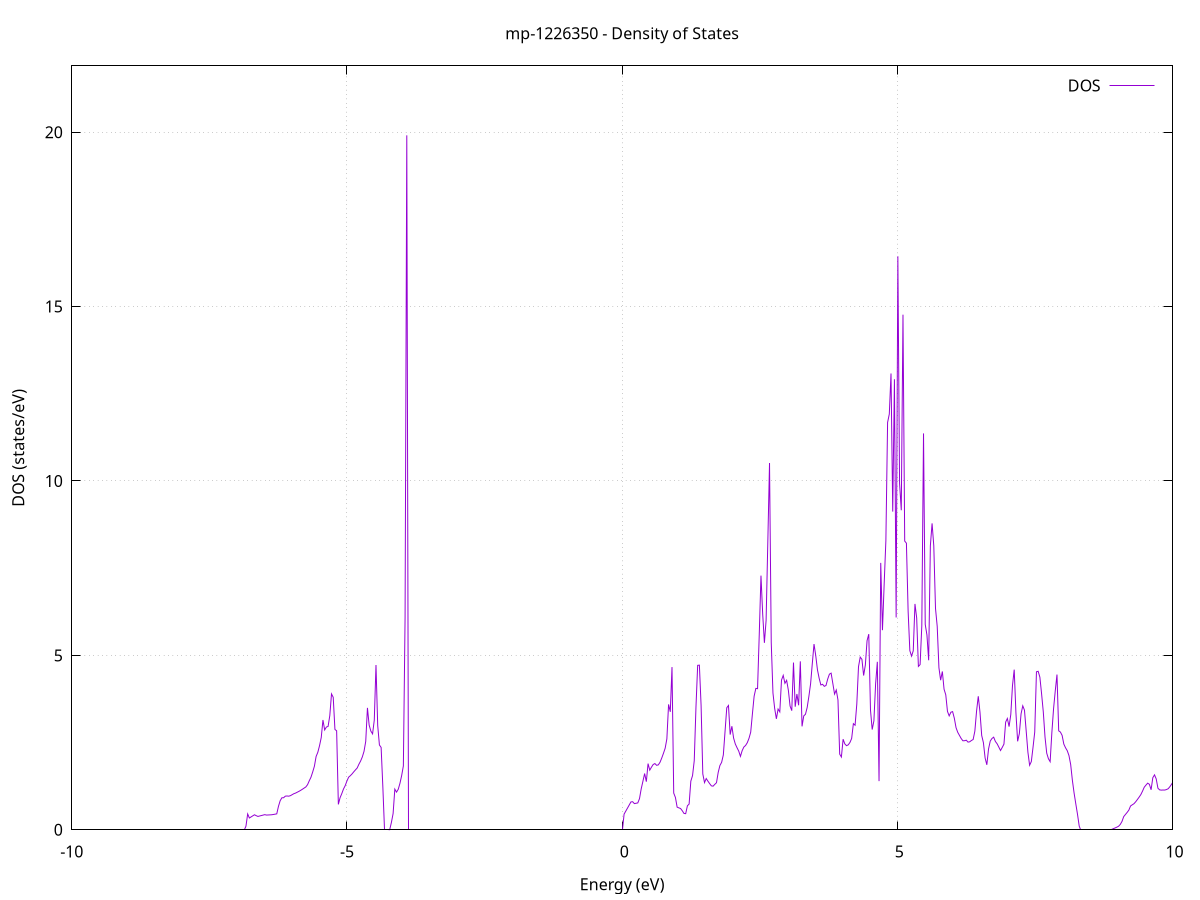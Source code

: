 set title 'mp-1226350 - Density of States'
set xlabel 'Energy (eV)'
set ylabel 'DOS (states/eV)'
set grid
set xrange [-10:10]
set yrange [0:21.901]
set xzeroaxis lt -1
set terminal png size 800,600
set output 'mp-1226350_dos_gnuplot.png'
plot '-' using 1:2 with lines title 'DOS'
-40.847400 0.000000
-40.816400 0.000000
-40.785300 0.000000
-40.754200 0.000000
-40.723100 0.000000
-40.692000 0.000000
-40.660900 0.000000
-40.629800 0.000000
-40.598700 0.000000
-40.567600 0.000000
-40.536600 0.000000
-40.505500 0.000000
-40.474400 0.000000
-40.443300 0.000000
-40.412200 0.000000
-40.381100 0.000000
-40.350000 0.000000
-40.318900 0.000000
-40.287800 0.000000
-40.256700 0.000000
-40.225700 0.000000
-40.194600 0.000000
-40.163500 0.000000
-40.132400 0.000000
-40.101300 0.000000
-40.070200 0.000000
-40.039100 0.000000
-40.008000 0.000000
-39.976900 0.000000
-39.945800 0.000000
-39.914800 0.000000
-39.883700 0.000000
-39.852600 0.000000
-39.821500 0.000000
-39.790400 0.000000
-39.759300 0.000000
-39.728200 0.000000
-39.697100 0.000000
-39.666000 0.000000
-39.635000 0.000000
-39.603900 0.000000
-39.572800 0.000000
-39.541700 0.000000
-39.510600 0.000000
-39.479500 0.000000
-39.448400 0.000000
-39.417300 0.000000
-39.386200 0.000000
-39.355100 0.000000
-39.324100 0.000000
-39.293000 0.000000
-39.261900 0.000000
-39.230800 0.000000
-39.199700 0.000000
-39.168600 0.000000
-39.137500 0.000000
-39.106400 0.000000
-39.075300 0.000000
-39.044300 0.000000
-39.013200 0.000000
-38.982100 0.000000
-38.951000 0.000000
-38.919900 0.000000
-38.888800 0.000000
-38.857700 0.000000
-38.826600 0.000000
-38.795500 0.000000
-38.764400 0.000000
-38.733400 0.000000
-38.702300 0.000000
-38.671200 0.000000
-38.640100 0.000000
-38.609000 0.000000
-38.577900 0.000000
-38.546800 0.000000
-38.515700 0.000000
-38.484600 0.000000
-38.453500 0.000000
-38.422500 0.000000
-38.391400 0.000000
-38.360300 0.000000
-38.329200 0.000000
-38.298100 0.000000
-38.267000 0.000000
-38.235900 0.000000
-38.204800 0.000000
-38.173700 0.000000
-38.142700 0.000000
-38.111600 0.000000
-38.080500 0.000000
-38.049400 0.000000
-38.018300 295.694800
-37.987200 0.000000
-37.956100 0.000000
-37.925000 0.000000
-37.893900 0.000000
-37.862800 0.000000
-37.831800 0.000000
-37.800700 0.000000
-37.769600 0.000000
-37.738500 0.000000
-37.707400 0.000000
-37.676300 0.000000
-37.645200 0.000000
-37.614100 0.000000
-37.583000 0.000000
-37.551900 0.000000
-37.520900 0.000000
-37.489800 0.000000
-37.458700 0.000000
-37.427600 0.000000
-37.396500 0.000000
-37.365400 0.000000
-37.334300 0.000000
-37.303200 0.000000
-37.272100 0.000000
-37.241100 0.000000
-37.210000 0.000000
-37.178900 0.000000
-37.147800 0.000000
-37.116700 0.000000
-37.085600 0.000000
-37.054500 0.000000
-37.023400 0.000000
-36.992300 0.000000
-36.961200 0.000000
-36.930200 0.000000
-36.899100 0.000000
-36.868000 0.000000
-36.836900 0.000000
-36.805800 0.000000
-36.774700 0.000000
-36.743600 0.000000
-36.712500 0.000000
-36.681400 0.000000
-36.650300 0.000000
-36.619300 0.000000
-36.588200 0.000000
-36.557100 0.000000
-36.526000 0.000000
-36.494900 0.000000
-36.463800 0.000000
-36.432700 0.000000
-36.401600 0.000000
-36.370500 0.000000
-36.339500 0.000000
-36.308400 0.000000
-36.277300 0.000000
-36.246200 0.000000
-36.215100 0.000000
-36.184000 0.000000
-36.152900 0.000000
-36.121800 0.000000
-36.090700 0.000000
-36.059600 0.000000
-36.028600 0.000000
-35.997500 0.000000
-35.966400 0.000000
-35.935300 0.000000
-35.904200 0.000000
-35.873100 0.000000
-35.842000 0.000000
-35.810900 0.000000
-35.779800 0.000000
-35.748800 0.000000
-35.717700 0.000000
-35.686600 0.000000
-35.655500 0.000000
-35.624400 0.000000
-35.593300 0.000000
-35.562200 0.000000
-35.531100 0.000000
-35.500000 0.000000
-35.468900 0.000000
-35.437900 0.000000
-35.406800 0.000000
-35.375700 0.000000
-35.344600 0.000000
-35.313500 0.000000
-35.282400 0.000000
-35.251300 0.000000
-35.220200 0.000000
-35.189100 0.000000
-35.158000 0.000000
-35.127000 0.000000
-35.095900 0.000000
-35.064800 0.000000
-35.033700 0.000000
-35.002600 0.000000
-34.971500 0.000000
-34.940400 0.000000
-34.909300 0.000000
-34.878200 0.000000
-34.847200 0.000000
-34.816100 0.000000
-34.785000 0.000000
-34.753900 0.000000
-34.722800 0.000000
-34.691700 0.000000
-34.660600 0.000000
-34.629500 0.000000
-34.598400 0.000000
-34.567300 0.000000
-34.536300 0.000000
-34.505200 0.000000
-34.474100 0.000000
-34.443000 0.000000
-34.411900 0.000000
-34.380800 0.000000
-34.349700 0.000000
-34.318600 0.000000
-34.287500 0.000000
-34.256400 0.000000
-34.225400 0.000000
-34.194300 0.000000
-34.163200 0.000000
-34.132100 0.000000
-34.101000 0.000000
-34.069900 0.000000
-34.038800 0.000000
-34.007700 0.000000
-33.976600 0.000000
-33.945600 0.000000
-33.914500 0.000000
-33.883400 0.000000
-33.852300 0.000000
-33.821200 0.000000
-33.790100 0.000000
-33.759000 0.000000
-33.727900 0.000000
-33.696800 0.000000
-33.665700 0.000000
-33.634700 0.000000
-33.603600 0.000000
-33.572500 0.000000
-33.541400 0.000000
-33.510300 0.000000
-33.479200 0.000000
-33.448100 0.000000
-33.417000 0.000000
-33.385900 0.000000
-33.354800 0.000000
-33.323800 0.000000
-33.292700 0.000000
-33.261600 0.000000
-33.230500 0.000000
-33.199400 0.000000
-33.168300 0.000000
-33.137200 0.000000
-33.106100 0.000000
-33.075000 0.000000
-33.044000 0.000000
-33.012900 0.000000
-32.981800 0.000000
-32.950700 0.000000
-32.919600 0.000000
-32.888500 0.000000
-32.857400 0.000000
-32.826300 0.000000
-32.795200 0.000000
-32.764100 0.000000
-32.733100 0.000000
-32.702000 0.000000
-32.670900 0.000000
-32.639800 0.000000
-32.608700 0.000000
-32.577600 0.000000
-32.546500 0.000000
-32.515400 0.000000
-32.484300 0.000000
-32.453300 0.000000
-32.422200 0.000000
-32.391100 0.000000
-32.360000 0.000000
-32.328900 0.000000
-32.297800 0.000000
-32.266700 0.000000
-32.235600 0.000000
-32.204500 0.000000
-32.173400 0.000000
-32.142400 0.000000
-32.111300 0.000000
-32.080200 0.000000
-32.049100 0.000000
-32.018000 0.000000
-31.986900 0.000000
-31.955800 0.000000
-31.924700 0.000000
-31.893600 0.000000
-31.862500 0.000000
-31.831500 0.000000
-31.800400 0.000000
-31.769300 0.000000
-31.738200 0.000000
-31.707100 0.000000
-31.676000 0.000000
-31.644900 0.000000
-31.613800 0.000000
-31.582700 0.000000
-31.551700 0.000000
-31.520600 0.000000
-31.489500 0.000000
-31.458400 0.000000
-31.427300 0.000000
-31.396200 0.000000
-31.365100 0.000000
-31.334000 0.000000
-31.302900 0.000000
-31.271800 0.000000
-31.240800 0.000000
-31.209700 0.000000
-31.178600 0.000000
-31.147500 0.000000
-31.116400 0.000000
-31.085300 0.000000
-31.054200 0.000000
-31.023100 0.000000
-30.992000 0.000000
-30.960900 0.000000
-30.929900 0.000000
-30.898800 0.000000
-30.867700 0.000000
-30.836600 0.000000
-30.805500 0.000000
-30.774400 0.000000
-30.743300 0.000000
-30.712200 0.000000
-30.681100 0.000000
-30.650100 0.000000
-30.619000 0.000000
-30.587900 0.000000
-30.556800 0.000000
-30.525700 0.000000
-30.494600 0.000000
-30.463500 0.000000
-30.432400 0.000000
-30.401300 0.000000
-30.370200 0.000000
-30.339200 0.000000
-30.308100 0.000000
-30.277000 0.000000
-30.245900 0.000000
-30.214800 0.000000
-30.183700 0.000000
-30.152600 0.000000
-30.121500 0.000000
-30.090400 0.000000
-30.059400 0.000000
-30.028300 0.000000
-29.997200 0.000000
-29.966100 0.000000
-29.935000 0.000000
-29.903900 0.000000
-29.872800 0.000000
-29.841700 0.000000
-29.810600 0.000000
-29.779500 0.000000
-29.748500 0.000000
-29.717400 0.000000
-29.686300 0.000000
-29.655200 0.000000
-29.624100 0.000000
-29.593000 0.000000
-29.561900 0.000000
-29.530800 0.000000
-29.499700 0.000000
-29.468600 0.000000
-29.437600 0.000000
-29.406500 0.000000
-29.375400 0.000000
-29.344300 0.000000
-29.313200 0.000000
-29.282100 0.000000
-29.251000 0.000000
-29.219900 0.000000
-29.188800 0.000000
-29.157800 0.000000
-29.126700 0.000000
-29.095600 0.000000
-29.064500 0.000000
-29.033400 0.000000
-29.002300 0.000000
-28.971200 0.000000
-28.940100 0.000000
-28.909000 0.000000
-28.877900 0.000000
-28.846900 0.000000
-28.815800 0.000000
-28.784700 0.000000
-28.753600 0.000000
-28.722500 0.000000
-28.691400 0.000000
-28.660300 0.000000
-28.629200 0.000000
-28.598100 0.000000
-28.567000 0.000000
-28.536000 0.000000
-28.504900 0.000000
-28.473800 0.000000
-28.442700 0.000000
-28.411600 0.000000
-28.380500 0.000000
-28.349400 0.000000
-28.318300 0.000000
-28.287200 0.000000
-28.256200 0.000000
-28.225100 0.000000
-28.194000 0.000000
-28.162900 0.000000
-28.131800 0.000000
-28.100700 0.000000
-28.069600 0.000000
-28.038500 0.000000
-28.007400 0.000000
-27.976300 0.000000
-27.945300 0.000000
-27.914200 0.000000
-27.883100 0.000000
-27.852000 0.000000
-27.820900 0.000000
-27.789800 0.000000
-27.758700 0.000000
-27.727600 0.000000
-27.696500 0.000000
-27.665400 0.000000
-27.634400 0.000000
-27.603300 0.000000
-27.572200 0.000000
-27.541100 0.000000
-27.510000 0.000000
-27.478900 0.000000
-27.447800 0.000000
-27.416700 0.000000
-27.385600 0.000000
-27.354600 0.000000
-27.323500 0.000000
-27.292400 0.000000
-27.261300 0.000000
-27.230200 0.000000
-27.199100 0.000000
-27.168000 0.000000
-27.136900 0.000000
-27.105800 0.000000
-27.074700 0.000000
-27.043700 0.000000
-27.012600 0.000000
-26.981500 0.000000
-26.950400 0.000000
-26.919300 0.000000
-26.888200 0.000000
-26.857100 0.000000
-26.826000 0.000000
-26.794900 0.000000
-26.763900 0.000000
-26.732800 0.000000
-26.701700 0.000000
-26.670600 0.000000
-26.639500 0.000000
-26.608400 0.000000
-26.577300 0.000000
-26.546200 0.000000
-26.515100 0.000000
-26.484000 0.000000
-26.453000 0.000000
-26.421900 0.000000
-26.390800 0.000000
-26.359700 0.000000
-26.328600 0.000000
-26.297500 0.000000
-26.266400 0.000000
-26.235300 0.000000
-26.204200 0.000000
-26.173100 0.000000
-26.142100 0.000000
-26.111000 0.000000
-26.079900 0.000000
-26.048800 0.000000
-26.017700 0.000000
-25.986600 0.000000
-25.955500 0.000000
-25.924400 0.000000
-25.893300 0.000000
-25.862300 0.000000
-25.831200 0.000000
-25.800100 0.000000
-25.769000 0.000000
-25.737900 0.000000
-25.706800 0.000000
-25.675700 0.000000
-25.644600 0.000000
-25.613500 0.000000
-25.582400 0.000000
-25.551400 0.000000
-25.520300 0.000000
-25.489200 0.000000
-25.458100 0.000000
-25.427000 0.000000
-25.395900 0.000000
-25.364800 0.000000
-25.333700 0.000000
-25.302600 0.000000
-25.271500 0.000000
-25.240500 0.000000
-25.209400 0.000000
-25.178300 0.000000
-25.147200 0.000000
-25.116100 0.000000
-25.085000 0.000000
-25.053900 0.000000
-25.022800 0.000000
-24.991700 0.000000
-24.960700 0.000000
-24.929600 0.000000
-24.898500 0.000000
-24.867400 0.000000
-24.836300 0.000000
-24.805200 0.000000
-24.774100 0.000000
-24.743000 0.000000
-24.711900 0.000000
-24.680800 0.000000
-24.649800 0.000000
-24.618700 0.000000
-24.587600 0.000000
-24.556500 0.000000
-24.525400 0.000000
-24.494300 0.000000
-24.463200 0.000000
-24.432100 0.000000
-24.401000 0.000000
-24.369900 0.000000
-24.338900 0.000000
-24.307800 0.000000
-24.276700 0.000000
-24.245600 0.000000
-24.214500 0.000000
-24.183400 0.000000
-24.152300 0.000000
-24.121200 0.000000
-24.090100 0.000000
-24.059100 0.000000
-24.028000 0.000000
-23.996900 0.000000
-23.965800 0.000000
-23.934700 0.000000
-23.903600 0.000000
-23.872500 0.000000
-23.841400 0.000000
-23.810300 0.000000
-23.779200 0.000000
-23.748200 0.000000
-23.717100 0.000000
-23.686000 0.000000
-23.654900 0.000000
-23.623800 0.000000
-23.592700 0.000000
-23.561600 0.000000
-23.530500 0.000000
-23.499400 0.000000
-23.468400 0.000000
-23.437300 0.000000
-23.406200 0.000000
-23.375100 0.000000
-23.344000 0.000000
-23.312900 0.000000
-23.281800 0.000000
-23.250700 0.000000
-23.219600 0.000000
-23.188500 0.000000
-23.157500 0.000000
-23.126400 0.000000
-23.095300 0.000000
-23.064200 0.000000
-23.033100 0.000000
-23.002000 0.000000
-22.970900 0.000000
-22.939800 0.000000
-22.908700 0.000000
-22.877600 0.000000
-22.846600 0.000000
-22.815500 0.000000
-22.784400 0.000000
-22.753300 0.000000
-22.722200 0.000000
-22.691100 0.000000
-22.660000 0.000000
-22.628900 0.000000
-22.597800 0.000000
-22.566800 0.000000
-22.535700 0.000000
-22.504600 0.000000
-22.473500 0.000000
-22.442400 0.000000
-22.411300 0.000000
-22.380200 0.000000
-22.349100 0.000000
-22.318000 0.000000
-22.286900 0.000000
-22.255900 0.000000
-22.224800 0.000000
-22.193700 0.000000
-22.162600 0.000000
-22.131500 0.000000
-22.100400 0.000000
-22.069300 0.000000
-22.038200 0.000000
-22.007100 0.000000
-21.976000 0.000000
-21.945000 0.000000
-21.913900 0.000000
-21.882800 0.000000
-21.851700 0.000000
-21.820600 0.000000
-21.789500 0.000000
-21.758400 0.000000
-21.727300 0.000000
-21.696200 0.000000
-21.665200 0.000000
-21.634100 0.000000
-21.603000 0.000000
-21.571900 0.000000
-21.540800 0.000000
-21.509700 0.000000
-21.478600 0.000000
-21.447500 0.000000
-21.416400 0.000000
-21.385300 0.000000
-21.354300 0.000000
-21.323200 0.000000
-21.292100 0.000000
-21.261000 0.000000
-21.229900 0.000000
-21.198800 0.000000
-21.167700 0.000000
-21.136600 0.000000
-21.105500 0.000000
-21.074400 0.000000
-21.043400 0.000000
-21.012300 0.000000
-20.981200 0.000000
-20.950100 0.000000
-20.919000 0.000000
-20.887900 0.000000
-20.856800 0.000000
-20.825700 0.000000
-20.794600 0.000000
-20.763600 0.000000
-20.732500 0.000000
-20.701400 0.000000
-20.670300 0.000000
-20.639200 0.000000
-20.608100 0.000000
-20.577000 0.000000
-20.545900 0.000000
-20.514800 0.000000
-20.483700 0.000000
-20.452700 0.000000
-20.421600 0.000000
-20.390500 0.000000
-20.359400 0.000000
-20.328300 0.000000
-20.297200 0.000000
-20.266100 0.000000
-20.235000 0.000000
-20.203900 0.000000
-20.172900 0.000000
-20.141800 0.000000
-20.110700 0.000000
-20.079600 0.000000
-20.048500 0.000000
-20.017400 0.000000
-19.986300 0.000000
-19.955200 0.000000
-19.924100 0.000000
-19.893000 0.000000
-19.862000 0.000000
-19.830900 0.000000
-19.799800 0.000000
-19.768700 0.000000
-19.737600 0.000000
-19.706500 0.000000
-19.675400 0.000000
-19.644300 0.000000
-19.613200 0.000000
-19.582100 0.000000
-19.551100 0.000000
-19.520000 0.000000
-19.488900 0.000000
-19.457800 0.000000
-19.426700 0.000000
-19.395600 0.000000
-19.364500 0.000000
-19.333400 0.000000
-19.302300 0.000000
-19.271300 0.000000
-19.240200 0.000000
-19.209100 0.000000
-19.178000 0.000000
-19.146900 0.000000
-19.115800 0.000000
-19.084700 0.000000
-19.053600 0.000000
-19.022500 0.000000
-18.991400 0.000000
-18.960400 0.000000
-18.929300 0.000000
-18.898200 0.000000
-18.867100 0.000000
-18.836000 0.000000
-18.804900 0.000000
-18.773800 0.000000
-18.742700 0.000000
-18.711600 0.000000
-18.680500 0.000000
-18.649500 0.000000
-18.618400 0.000000
-18.587300 0.000000
-18.556200 0.000000
-18.525100 0.000000
-18.494000 0.000000
-18.462900 0.000000
-18.431800 0.000000
-18.400700 0.000000
-18.369700 0.000000
-18.338600 0.000000
-18.307500 0.000000
-18.276400 0.000000
-18.245300 0.000000
-18.214200 0.000000
-18.183100 0.000000
-18.152000 0.000000
-18.120900 0.000000
-18.089800 0.000000
-18.058800 0.000000
-18.027700 0.000000
-17.996600 0.000000
-17.965500 0.000000
-17.934400 0.000000
-17.903300 0.000000
-17.872200 0.000000
-17.841100 0.000000
-17.810000 0.000000
-17.779000 0.000000
-17.747900 0.000000
-17.716800 0.000000
-17.685700 0.000000
-17.654600 0.000000
-17.623500 0.000000
-17.592400 0.000000
-17.561300 0.000000
-17.530200 0.000000
-17.499100 0.000000
-17.468100 0.000000
-17.437000 0.000000
-17.405900 0.000000
-17.374800 0.000000
-17.343700 0.000000
-17.312600 0.000000
-17.281500 0.000000
-17.250400 0.000000
-17.219300 0.000000
-17.188200 0.000000
-17.157200 0.000000
-17.126100 0.000000
-17.095000 0.000000
-17.063900 0.000000
-17.032800 0.000000
-17.001700 0.000000
-16.970600 0.000000
-16.939500 0.000000
-16.908400 0.000000
-16.877400 0.000000
-16.846300 0.000000
-16.815200 0.000000
-16.784100 0.000000
-16.753000 0.000000
-16.721900 0.000000
-16.690800 0.000000
-16.659700 0.000000
-16.628600 0.000000
-16.597500 0.000000
-16.566500 0.000000
-16.535400 0.000000
-16.504300 0.000000
-16.473200 0.000000
-16.442100 0.000000
-16.411000 0.000000
-16.379900 0.000000
-16.348800 0.000000
-16.317700 0.000000
-16.286600 0.000000
-16.255600 0.000000
-16.224500 0.000000
-16.193400 0.000000
-16.162300 0.000000
-16.131200 0.000000
-16.100100 0.000000
-16.069000 0.000000
-16.037900 0.000000
-16.006800 0.000000
-15.975800 0.000000
-15.944700 0.000000
-15.913600 0.000000
-15.882500 0.000000
-15.851400 0.000000
-15.820300 0.000000
-15.789200 0.000000
-15.758100 0.000000
-15.727000 0.000000
-15.695900 0.000000
-15.664900 0.000000
-15.633800 0.000000
-15.602700 0.000000
-15.571600 0.000000
-15.540500 0.000000
-15.509400 0.000000
-15.478300 0.000000
-15.447200 0.000000
-15.416100 0.000000
-15.385000 0.000000
-15.354000 0.000000
-15.322900 0.000000
-15.291800 0.000000
-15.260700 0.000000
-15.229600 0.000000
-15.198500 0.000000
-15.167400 0.000000
-15.136300 0.000000
-15.105200 0.000000
-15.074200 0.000000
-15.043100 0.000000
-15.012000 0.000000
-14.980900 0.000000
-14.949800 0.000000
-14.918700 0.000000
-14.887600 0.000000
-14.856500 0.000000
-14.825400 0.000000
-14.794300 0.000000
-14.763300 0.000000
-14.732200 0.000000
-14.701100 0.000000
-14.670000 0.000000
-14.638900 0.000000
-14.607800 0.000000
-14.576700 0.000000
-14.545600 0.000000
-14.514500 0.000000
-14.483500 0.000000
-14.452400 0.000000
-14.421300 0.000000
-14.390200 0.000000
-14.359100 0.000000
-14.328000 0.000000
-14.296900 0.000000
-14.265800 0.000000
-14.234700 0.000000
-14.203600 0.000000
-14.172600 0.000000
-14.141500 0.000000
-14.110400 0.000000
-14.079300 0.000000
-14.048200 0.000000
-14.017100 0.000000
-13.986000 0.000000
-13.954900 0.000000
-13.923800 0.000000
-13.892700 0.000000
-13.861700 0.000000
-13.830600 0.000000
-13.799500 0.000000
-13.768400 0.000000
-13.737300 0.000000
-13.706200 0.000000
-13.675100 0.000000
-13.644000 0.000000
-13.612900 0.000000
-13.581900 0.000000
-13.550800 0.000000
-13.519700 0.000000
-13.488600 0.000000
-13.457500 0.000000
-13.426400 0.000000
-13.395300 0.000000
-13.364200 0.000000
-13.333100 0.000000
-13.302000 0.000000
-13.271000 0.000000
-13.239900 0.000000
-13.208800 0.000000
-13.177700 0.000000
-13.146600 0.000000
-13.115500 0.000000
-13.084400 0.000000
-13.053300 0.000000
-13.022200 0.000000
-12.991100 0.000000
-12.960100 0.000000
-12.929000 0.000000
-12.897900 0.000000
-12.866800 0.000000
-12.835700 0.000000
-12.804600 0.000000
-12.773500 0.000000
-12.742400 0.000000
-12.711300 0.000000
-12.680300 0.000000
-12.649200 0.000000
-12.618100 0.000000
-12.587000 0.000000
-12.555900 0.000000
-12.524800 0.000000
-12.493700 0.000000
-12.462600 0.000000
-12.431500 0.000000
-12.400400 0.000000
-12.369400 0.000000
-12.338300 0.000000
-12.307200 0.000000
-12.276100 0.000000
-12.245000 0.000000
-12.213900 0.000000
-12.182800 0.000000
-12.151700 0.000000
-12.120600 0.000000
-12.089500 0.000000
-12.058500 0.000000
-12.027400 0.000000
-11.996300 0.000000
-11.965200 0.000000
-11.934100 0.000000
-11.903000 0.000000
-11.871900 0.000000
-11.840800 0.000000
-11.809700 0.000000
-11.778700 0.000000
-11.747600 0.000000
-11.716500 0.000000
-11.685400 0.000000
-11.654300 0.000000
-11.623200 0.000000
-11.592100 0.000000
-11.561000 0.000000
-11.529900 0.000000
-11.498800 0.000000
-11.467800 0.000000
-11.436700 0.000000
-11.405600 0.000000
-11.374500 0.000000
-11.343400 0.000000
-11.312300 0.000000
-11.281200 0.000000
-11.250100 0.000000
-11.219000 0.000000
-11.188000 0.000000
-11.156900 0.000000
-11.125800 0.000000
-11.094700 0.000000
-11.063600 0.000000
-11.032500 0.000000
-11.001400 0.000000
-10.970300 0.000000
-10.939200 0.000000
-10.908100 0.000000
-10.877100 0.000000
-10.846000 0.000000
-10.814900 0.000000
-10.783800 0.000000
-10.752700 0.000000
-10.721600 0.000000
-10.690500 0.000000
-10.659400 0.000000
-10.628300 0.000000
-10.597200 0.000000
-10.566200 0.000000
-10.535100 0.000000
-10.504000 0.000000
-10.472900 0.000000
-10.441800 0.000000
-10.410700 0.000000
-10.379600 0.000000
-10.348500 0.000000
-10.317400 0.000000
-10.286400 0.000000
-10.255300 0.000000
-10.224200 0.000000
-10.193100 0.000000
-10.162000 0.000000
-10.130900 0.000000
-10.099800 0.000000
-10.068700 0.000000
-10.037600 0.000000
-10.006500 0.000000
-9.975500 0.000000
-9.944400 0.000000
-9.913300 0.000000
-9.882200 0.000000
-9.851100 0.000000
-9.820000 0.000000
-9.788900 0.000000
-9.757800 0.000000
-9.726700 0.000000
-9.695600 0.000000
-9.664600 0.000000
-9.633500 0.000000
-9.602400 0.000000
-9.571300 0.000000
-9.540200 0.000000
-9.509100 0.000000
-9.478000 0.000000
-9.446900 0.000000
-9.415800 0.000000
-9.384800 0.000000
-9.353700 0.000000
-9.322600 0.000000
-9.291500 0.000000
-9.260400 0.000000
-9.229300 0.000000
-9.198200 0.000000
-9.167100 0.000000
-9.136000 0.000000
-9.104900 0.000000
-9.073900 0.000000
-9.042800 0.000000
-9.011700 0.000000
-8.980600 0.000000
-8.949500 0.000000
-8.918400 0.000000
-8.887300 0.000000
-8.856200 0.000000
-8.825100 0.000000
-8.794000 0.000000
-8.763000 0.000000
-8.731900 0.000000
-8.700800 0.000000
-8.669700 0.000000
-8.638600 0.000000
-8.607500 0.000000
-8.576400 0.000000
-8.545300 0.000000
-8.514200 0.000000
-8.483200 0.000000
-8.452100 0.000000
-8.421000 0.000000
-8.389900 0.000000
-8.358800 0.000000
-8.327700 0.000000
-8.296600 0.000000
-8.265500 0.000000
-8.234400 0.000000
-8.203300 0.000000
-8.172300 0.000000
-8.141200 0.000000
-8.110100 0.000000
-8.079000 0.000000
-8.047900 0.000000
-8.016800 0.000000
-7.985700 0.000000
-7.954600 0.000000
-7.923500 0.000000
-7.892500 0.000000
-7.861400 0.000000
-7.830300 0.000000
-7.799200 0.000000
-7.768100 0.000000
-7.737000 0.000000
-7.705900 0.000000
-7.674800 0.000000
-7.643700 0.000000
-7.612600 0.000000
-7.581600 0.000000
-7.550500 0.000000
-7.519400 0.000000
-7.488300 0.000000
-7.457200 0.000000
-7.426100 0.000000
-7.395000 0.000000
-7.363900 0.000000
-7.332800 0.000000
-7.301700 0.000000
-7.270700 0.000000
-7.239600 0.000000
-7.208500 0.000000
-7.177400 0.000000
-7.146300 0.000000
-7.115200 0.000000
-7.084100 0.000000
-7.053000 0.000000
-7.021900 0.000000
-6.990900 0.000000
-6.959800 0.000000
-6.928700 0.000000
-6.897600 0.000000
-6.866500 0.000000
-6.835400 0.103000
-6.804300 0.453300
-6.773200 0.337700
-6.742100 0.368900
-6.711000 0.400100
-6.680000 0.430200
-6.648900 0.403900
-6.617800 0.382400
-6.586700 0.395200
-6.555600 0.408000
-6.524500 0.420800
-6.493400 0.433600
-6.462300 0.421500
-6.431200 0.424400
-6.400100 0.427300
-6.369100 0.430200
-6.338000 0.438500
-6.306900 0.447300
-6.275800 0.456100
-6.244700 0.672200
-6.213600 0.833700
-6.182500 0.917500
-6.151400 0.918700
-6.120300 0.963900
-6.089300 0.969000
-6.058200 0.963000
-6.027100 0.978100
-5.996000 1.006300
-5.964900 1.034600
-5.933800 1.052000
-5.902700 1.077600
-5.871600 1.102700
-5.840500 1.131200
-5.809400 1.162600
-5.778400 1.195000
-5.747300 1.227600
-5.716200 1.293000
-5.685100 1.405100
-5.654000 1.506800
-5.622900 1.656100
-5.591800 1.822400
-5.560700 2.101800
-5.529600 2.221500
-5.498600 2.410500
-5.467500 2.643300
-5.436400 3.147200
-5.405300 2.862300
-5.374200 2.944700
-5.343100 2.963700
-5.312000 3.273400
-5.280900 3.894700
-5.249800 3.798600
-5.218700 2.876800
-5.187700 2.837200
-5.156600 0.727700
-5.125500 0.918000
-5.094400 1.035500
-5.063300 1.168400
-5.032200 1.265100
-5.001100 1.397300
-4.970000 1.506900
-4.938900 1.550300
-4.907800 1.601000
-4.876800 1.661000
-4.845700 1.717000
-4.814600 1.771300
-4.783500 1.877900
-4.752400 1.970700
-4.721300 2.087300
-4.690200 2.248400
-4.659100 2.533900
-4.628000 3.494900
-4.597000 3.002200
-4.565900 2.829000
-4.534800 2.749400
-4.503700 3.145100
-4.472600 4.724200
-4.441500 2.988800
-4.410400 2.430800
-4.379300 2.360500
-4.348200 1.232500
-4.317100 0.000000
-4.286100 0.000000
-4.255000 0.000000
-4.223900 0.001700
-4.192800 0.208900
-4.161700 0.464500
-4.130600 1.165000
-4.099500 1.079600
-4.068400 1.160500
-4.037300 1.331700
-4.006200 1.554200
-3.975200 1.830600
-3.944100 6.087100
-3.913000 19.910100
-3.881900 0.000000
-3.850800 0.000000
-3.819700 0.000000
-3.788600 0.000000
-3.757500 0.000000
-3.726400 0.000000
-3.695400 0.000000
-3.664300 0.000000
-3.633200 0.000000
-3.602100 0.000000
-3.571000 0.000000
-3.539900 0.000000
-3.508800 0.000000
-3.477700 0.000000
-3.446600 0.000000
-3.415500 0.000000
-3.384500 0.000000
-3.353400 0.000000
-3.322300 0.000000
-3.291200 0.000000
-3.260100 0.000000
-3.229000 0.000000
-3.197900 0.000000
-3.166800 0.000000
-3.135700 0.000000
-3.104600 0.000000
-3.073600 0.000000
-3.042500 0.000000
-3.011400 0.000000
-2.980300 0.000000
-2.949200 0.000000
-2.918100 0.000000
-2.887000 0.000000
-2.855900 0.000000
-2.824800 0.000000
-2.793800 0.000000
-2.762700 0.000000
-2.731600 0.000000
-2.700500 0.000000
-2.669400 0.000000
-2.638300 0.000000
-2.607200 0.000000
-2.576100 0.000000
-2.545000 0.000000
-2.513900 0.000000
-2.482900 0.000000
-2.451800 0.000000
-2.420700 0.000000
-2.389600 0.000000
-2.358500 0.000000
-2.327400 0.000000
-2.296300 0.000000
-2.265200 0.000000
-2.234100 0.000000
-2.203100 0.000000
-2.172000 0.000000
-2.140900 0.000000
-2.109800 0.000000
-2.078700 0.000000
-2.047600 0.000000
-2.016500 0.000000
-1.985400 0.000000
-1.954300 0.000000
-1.923200 0.000000
-1.892200 0.000000
-1.861100 0.000000
-1.830000 0.000000
-1.798900 0.000000
-1.767800 0.000000
-1.736700 0.000000
-1.705600 0.000000
-1.674500 0.000000
-1.643400 0.000000
-1.612300 0.000000
-1.581300 0.000000
-1.550200 0.000000
-1.519100 0.000000
-1.488000 0.000000
-1.456900 0.000000
-1.425800 0.000000
-1.394700 0.000000
-1.363600 0.000000
-1.332500 0.000000
-1.301500 0.000000
-1.270400 0.000000
-1.239300 0.000000
-1.208200 0.000000
-1.177100 0.000000
-1.146000 0.000000
-1.114900 0.000000
-1.083800 0.000000
-1.052700 0.000000
-1.021600 0.000000
-0.990600 0.000000
-0.959500 0.000000
-0.928400 0.000000
-0.897300 0.000000
-0.866200 0.000000
-0.835100 0.000000
-0.804000 0.000000
-0.772900 0.000000
-0.741800 0.000000
-0.710700 0.000000
-0.679700 0.000000
-0.648600 0.000000
-0.617500 0.000000
-0.586400 0.000000
-0.555300 0.000000
-0.524200 0.000000
-0.493100 0.000000
-0.462000 0.000000
-0.430900 0.000000
-0.399900 0.000000
-0.368800 0.000000
-0.337700 0.000000
-0.306600 0.000000
-0.275500 0.000000
-0.244400 0.000000
-0.213300 0.000000
-0.182200 0.000000
-0.151100 0.000000
-0.120000 0.000000
-0.089000 0.000000
-0.057900 0.000000
-0.026800 0.000000
0.004300 0.000000
0.035400 0.448400
0.066500 0.535800
0.097600 0.623300
0.128700 0.710700
0.159800 0.798200
0.190900 0.804800
0.221900 0.750300
0.253000 0.760100
0.284100 0.769900
0.315200 0.891900
0.346300 1.172500
0.377400 1.390000
0.408500 1.612400
0.439600 1.379800
0.470700 1.897200
0.501700 1.709200
0.532800 1.795000
0.563900 1.871600
0.595000 1.898100
0.626100 1.848000
0.657200 1.860600
0.688300 1.935700
0.719400 2.056500
0.750500 2.191500
0.781600 2.338200
0.812600 2.606800
0.843700 3.594500
0.874800 3.381700
0.905900 4.664400
0.937000 1.052800
0.968100 0.925700
0.999200 0.648800
1.030300 0.628100
1.061400 0.609800
1.092400 0.545900
1.123500 0.469100
1.154600 0.461800
1.185700 0.687700
1.216800 0.737300
1.247900 1.393300
1.279000 1.553300
1.310100 1.981100
1.341200 3.509400
1.372300 4.714300
1.403300 4.720200
1.434400 3.566400
1.465500 1.601800
1.496600 1.353500
1.527700 1.469000
1.558800 1.393600
1.589900 1.323200
1.621000 1.259800
1.652100 1.249700
1.683200 1.301900
1.714200 1.349200
1.745300 1.644600
1.776400 1.842700
1.807500 1.933200
1.838600 2.144500
1.869700 2.817300
1.900800 3.498200
1.931900 3.564000
1.963000 2.728900
1.994000 2.968800
2.025100 2.630700
2.056200 2.459400
2.087300 2.353300
2.118400 2.254700
2.149500 2.104400
2.180600 2.267800
2.211700 2.372500
2.242800 2.416900
2.273900 2.496400
2.304900 2.622000
2.336000 2.798400
2.367100 3.324100
2.398200 3.829600
2.429300 4.053300
2.460400 4.045600
2.491500 5.611200
2.522600 7.287500
2.553700 6.186800
2.584800 5.359400
2.615800 6.004900
2.646900 8.253400
2.678000 10.515900
2.709100 5.370000
2.740200 3.923200
2.771300 3.480100
2.802400 3.180300
2.833500 3.461000
2.864600 3.380000
2.895600 4.292200
2.926700 4.426700
2.957800 4.199100
2.988900 4.284700
3.020000 4.001800
3.051100 3.548700
3.082200 3.415100
3.113300 4.794300
3.144400 3.528200
3.175500 3.892900
3.206500 3.569800
3.237600 4.829500
3.268700 2.964400
3.299800 3.265200
3.330900 3.311200
3.362000 3.506300
3.393100 3.827600
3.424200 4.186600
3.455300 4.767900
3.486400 5.324100
3.517400 4.996900
3.548500 4.588900
3.579600 4.344400
3.610700 4.151700
3.641800 4.171100
3.672900 4.112400
3.704000 4.136900
3.735100 4.322300
3.766200 4.461500
3.797200 4.490700
3.828300 4.193500
3.859400 3.890700
3.890500 4.008300
3.921600 3.721100
3.952700 2.169100
3.983800 2.086100
4.014900 2.597200
4.046000 2.461800
4.077100 2.411400
4.108100 2.434700
4.139200 2.502800
4.170300 2.618300
4.201400 3.041900
4.232500 2.997500
4.263600 3.600600
4.294700 4.675700
4.325800 4.950200
4.356900 4.886300
4.387900 4.422100
4.419000 4.722700
4.450100 5.421600
4.481200 5.609200
4.512300 3.433400
4.543400 2.873000
4.574500 3.124400
4.605600 4.182800
4.636700 4.816000
4.667800 1.394800
4.698800 7.652000
4.729900 5.722600
4.761000 7.042600
4.792100 8.288100
4.823200 11.677400
4.854300 11.918700
4.885400 13.082400
4.916500 9.122000
4.947600 12.915200
4.978700 6.087800
5.009700 16.442000
5.040800 9.929000
5.071900 9.161300
5.103000 14.767200
5.134100 8.277400
5.165200 8.216200
5.196300 6.266500
5.227400 5.135700
5.258500 4.978700
5.289500 5.131100
5.320600 6.474800
5.351700 6.074300
5.382800 4.684100
5.413900 4.735600
5.445000 5.852800
5.476100 11.364400
5.507200 5.888300
5.538300 5.583800
5.569400 4.859700
5.600400 8.140600
5.631500 8.784900
5.662600 8.140900
5.693700 6.346900
5.724800 5.830700
5.755900 4.647500
5.787000 4.288900
5.818100 4.539000
5.849200 4.030000
5.880300 3.869900
5.911300 3.394000
5.942400 3.265600
5.973500 3.370500
6.004600 3.387800
6.035700 3.198500
6.066800 2.928100
6.097900 2.793700
6.129000 2.705400
6.160100 2.617400
6.191100 2.552200
6.222200 2.553400
6.253300 2.567900
6.284400 2.513500
6.315500 2.522500
6.346600 2.559700
6.377700 2.588200
6.408800 2.828100
6.439900 3.403200
6.471000 3.828300
6.502000 3.371100
6.533100 2.703300
6.564200 2.497500
6.595300 2.057700
6.626400 1.862400
6.657500 2.317500
6.688600 2.543900
6.719700 2.617400
6.750800 2.655100
6.781800 2.532300
6.812900 2.466700
6.844000 2.371000
6.875100 2.272100
6.906200 2.360300
6.937300 2.455800
6.968400 3.087500
6.999500 3.191200
7.030600 2.957900
7.061700 3.305200
7.092700 4.137500
7.123800 4.591100
7.154900 3.357800
7.186000 2.536000
7.217100 2.755500
7.248200 3.322300
7.279300 3.554200
7.310400 3.429000
7.341500 2.833200
7.372600 2.227300
7.403600 1.849600
7.434700 1.955200
7.465800 2.363100
7.496900 2.803400
7.528000 4.529600
7.559100 4.543600
7.590200 4.374900
7.621300 3.897900
7.652400 3.377300
7.683400 2.663000
7.714500 2.198200
7.745600 2.037000
7.776700 1.952200
7.807800 2.782200
7.838900 3.470000
7.870000 3.985100
7.901100 4.450500
7.932200 2.836900
7.963300 2.801500
7.994300 2.707000
8.025400 2.456900
8.056500 2.350600
8.087600 2.267500
8.118700 2.128700
8.149800 1.871500
8.180900 1.418200
8.212000 1.052800
8.243100 0.742400
8.274200 0.440600
8.305200 0.104600
8.336300 0.000000
8.367400 0.000000
8.398500 0.000000
8.429600 0.000000
8.460700 0.000000
8.491800 0.000000
8.522900 0.000000
8.554000 0.000000
8.585000 0.000000
8.616100 0.000000
8.647200 0.000000
8.678300 0.000000
8.709400 0.000000
8.740500 0.000000
8.771600 0.000000
8.802700 0.000000
8.833800 0.000000
8.864900 0.000000
8.895900 0.000000
8.927000 0.032600
8.958100 0.053000
8.989200 0.075800
9.020300 0.101000
9.051400 0.154200
9.082500 0.239500
9.113600 0.377700
9.144700 0.437900
9.175800 0.497700
9.206800 0.563600
9.237900 0.682200
9.269000 0.716100
9.300100 0.747700
9.331200 0.802700
9.362300 0.868100
9.393400 0.935500
9.424500 1.007900
9.455600 1.108400
9.486600 1.219900
9.517700 1.280500
9.548800 1.336500
9.579900 1.303900
9.611000 1.147300
9.642100 1.492000
9.673200 1.574200
9.704300 1.457600
9.735400 1.191400
9.766500 1.143300
9.797500 1.137400
9.828600 1.139900
9.859700 1.138800
9.890800 1.153600
9.921900 1.177000
9.953000 1.236400
9.984100 1.307600
10.015200 1.390100
10.046300 1.478100
10.077300 1.576300
10.108400 1.642500
10.139500 1.684500
10.170600 1.706300
10.201700 1.712000
10.232800 1.717400
10.263900 1.718700
10.295000 1.651800
10.326100 1.621500
10.357200 1.603900
10.388200 1.614700
10.419300 1.648100
10.450400 1.681500
10.481500 1.709900
10.512600 1.749500
10.543700 1.791400
10.574800 2.249500
10.605900 1.532500
10.637000 1.627300
10.668100 1.801700
10.699100 1.936600
10.730200 2.023600
10.761300 2.089900
10.792400 2.240500
10.823500 2.372700
10.854600 2.151100
10.885700 1.749300
10.916800 1.499000
10.947900 1.396800
10.978900 1.379000
11.010000 1.450600
11.041100 1.726600
11.072200 1.965300
11.103300 1.989900
11.134400 2.135500
11.165500 2.297200
11.196600 2.210100
11.227700 2.052400
11.258800 1.663500
11.289800 1.336900
11.320900 1.326800
11.352000 1.320800
11.383100 1.319800
11.414200 1.290300
11.445300 1.352600
11.476400 1.976600
11.507500 2.733300
11.538600 3.111900
11.569700 3.466300
11.600700 3.412300
11.631800 2.624300
11.662900 2.611900
11.694000 2.668000
11.725100 2.854500
11.756200 3.159100
11.787300 3.540500
11.818400 4.044600
11.849500 4.715700
11.880500 5.773100
11.911600 4.681300
11.942700 4.202400
11.973800 3.638300
12.004900 3.471500
12.036000 3.257300
12.067100 3.001900
12.098200 2.858800
12.129300 2.929700
12.160400 2.745800
12.191400 2.552200
12.222500 2.432400
12.253600 2.410200
12.284700 2.436900
12.315800 2.519100
12.346900 2.993500
12.378000 3.924900
12.409100 4.080900
12.440200 4.241800
12.471300 4.385800
12.502300 2.969800
12.533400 2.699100
12.564500 2.618500
12.595600 2.503800
12.626700 2.408900
12.657800 2.450700
12.688900 2.635600
12.720000 3.425900
12.751100 3.794600
12.782100 3.906100
12.813200 3.772800
12.844300 3.506600
12.875400 3.069400
12.906500 3.193800
12.937600 3.352200
12.968700 3.600300
12.999800 3.862000
13.030900 3.389700
13.062000 3.158800
13.093000 2.856000
13.124100 3.047900
13.155200 3.257800
13.186300 2.909400
13.217400 2.176900
13.248500 1.925600
13.279600 1.853300
13.310700 1.883100
13.341800 1.991600
13.372800 2.208200
13.403900 2.198900
13.435000 2.324400
13.466100 2.489600
13.497200 2.611800
13.528300 2.699100
13.559400 2.752000
13.590500 2.974900
13.621600 2.800000
13.652700 2.938700
13.683700 3.009400
13.714800 2.691900
13.745900 2.884600
13.777000 2.948500
13.808100 2.969500
13.839200 3.240100
13.870300 2.992500
13.901400 2.897300
13.932500 2.880100
13.963600 3.005400
13.994600 3.240900
14.025700 3.457600
14.056800 3.601200
14.087900 3.432900
14.119000 3.311000
14.150100 3.111200
14.181200 2.708000
14.212300 2.352100
14.243400 2.256100
14.274400 2.287900
14.305500 2.479900
14.336600 2.586800
14.367700 2.479700
14.398800 2.469100
14.429900 2.612600
14.461000 2.802300
14.492100 2.878600
14.523200 2.874900
14.554300 3.017100
14.585300 2.954000
14.616400 2.813800
14.647500 2.867700
14.678600 2.732400
14.709700 2.751900
14.740800 2.897500
14.771900 3.144900
14.803000 2.596000
14.834100 2.491400
14.865200 2.566200
14.896200 3.732200
14.927300 3.855800
14.958400 3.051500
14.989500 2.703900
15.020600 2.678800
15.051700 2.736000
15.082800 2.848100
15.113900 2.776100
15.145000 2.783600
15.176000 2.718800
15.207100 2.646200
15.238200 2.741000
15.269300 2.932400
15.300400 2.929100
15.331500 3.034300
15.362600 3.072600
15.393700 3.012700
15.424800 2.933700
15.455900 2.877600
15.486900 2.876100
15.518000 2.879500
15.549100 3.041300
15.580200 3.391300
15.611300 3.386700
15.642400 3.334500
15.673500 3.154400
15.704600 3.056700
15.735700 2.960600
15.766800 2.878100
15.797800 2.815200
15.828900 2.793000
15.860000 2.762400
15.891100 2.870900
15.922200 2.856000
15.953300 2.870800
15.984400 2.944700
16.015500 2.887300
16.046600 2.803100
16.077600 2.701400
16.108700 2.590200
16.139800 2.560900
16.170900 2.412900
16.202000 2.654300
16.233100 2.555800
16.264200 2.562100
16.295300 2.499500
16.326400 2.452600
16.357500 2.405700
16.388500 2.344900
16.419600 2.215400
16.450700 2.111500
16.481800 2.045500
16.512900 1.932400
16.544000 1.820100
16.575100 1.881100
16.606200 1.989500
16.637300 2.112600
16.668300 2.167000
16.699400 2.190900
16.730500 1.968800
16.761600 1.855700
16.792700 1.770900
16.823800 1.669000
16.854900 1.571300
16.886000 1.517800
16.917100 1.467100
16.948200 1.436100
16.979200 1.454900
17.010300 1.520600
17.041400 1.591400
17.072500 1.629200
17.103600 1.644800
17.134700 1.724700
17.165800 1.575400
17.196900 1.387700
17.228000 1.291400
17.259100 1.201200
17.290100 1.120300
17.321200 1.078900
17.352300 0.983300
17.383400 0.911400
17.414500 0.801800
17.445600 0.738000
17.476700 0.682000
17.507800 0.639900
17.538900 0.599100
17.569900 0.559700
17.601000 0.518300
17.632100 0.474200
17.663200 0.433300
17.694300 0.413200
17.725400 0.402700
17.756500 0.370100
17.787600 0.339400
17.818700 0.321200
17.849800 0.278800
17.880800 0.221800
17.911900 0.170700
17.943000 0.151500
17.974100 0.140800
18.005200 0.042400
18.036300 0.000000
18.067400 0.000000
18.098500 0.000000
18.129600 0.000000
18.160700 0.000000
18.191700 0.000000
18.222800 0.000000
18.253900 0.000000
18.285000 0.000000
18.316100 0.000000
18.347200 0.000000
18.378300 0.000000
18.409400 0.000000
18.440500 0.000000
18.471500 0.000000
18.502600 0.000000
18.533700 0.000000
18.564800 0.000000
18.595900 0.000000
18.627000 0.000000
18.658100 0.000000
18.689200 0.000000
18.720300 0.000000
18.751400 0.000000
18.782400 0.000000
18.813500 0.000000
18.844600 0.000000
18.875700 0.000000
18.906800 0.000000
18.937900 0.000000
18.969000 0.000000
19.000100 0.000000
19.031200 0.000000
19.062300 0.000000
19.093300 0.000000
19.124400 0.000000
19.155500 0.000000
19.186600 0.000000
19.217700 0.000000
19.248800 0.000000
19.279900 0.000000
19.311000 0.000000
19.342100 0.000000
19.373100 0.000000
19.404200 0.000000
19.435300 0.000000
19.466400 0.000000
19.497500 0.000000
19.528600 0.000000
19.559700 0.000000
19.590800 0.000000
19.621900 0.000000
19.653000 0.000000
19.684000 0.000000
19.715100 0.000000
19.746200 0.000000
19.777300 0.000000
19.808400 0.000000
19.839500 0.000000
19.870600 0.000000
19.901700 0.000000
19.932800 0.000000
19.963800 0.000000
19.994900 0.000000
20.026000 0.000000
20.057100 0.000000
20.088200 0.000000
20.119300 0.000000
20.150400 0.000000
20.181500 0.000000
20.212600 0.000000
20.243700 0.000000
20.274700 0.000000
20.305800 0.000000
20.336900 0.000000
20.368000 0.000000
20.399100 0.000000
20.430200 0.000000
20.461300 0.000000
20.492400 0.000000
20.523500 0.000000
20.554600 0.000000
20.585600 0.000000
20.616700 0.000000
20.647800 0.000000
20.678900 0.000000
20.710000 0.000000
20.741100 0.000000
20.772200 0.000000
20.803300 0.000000
20.834400 0.000000
20.865400 0.000000
20.896500 0.000000
20.927600 0.000000
20.958700 0.000000
20.989800 0.000000
21.020900 0.000000
21.052000 0.000000
21.083100 0.000000
21.114200 0.000000
21.145300 0.000000
21.176300 0.000000
21.207400 0.000000
21.238500 0.000000
21.269600 0.000000
21.300700 0.000000
21.331800 0.000000
e
